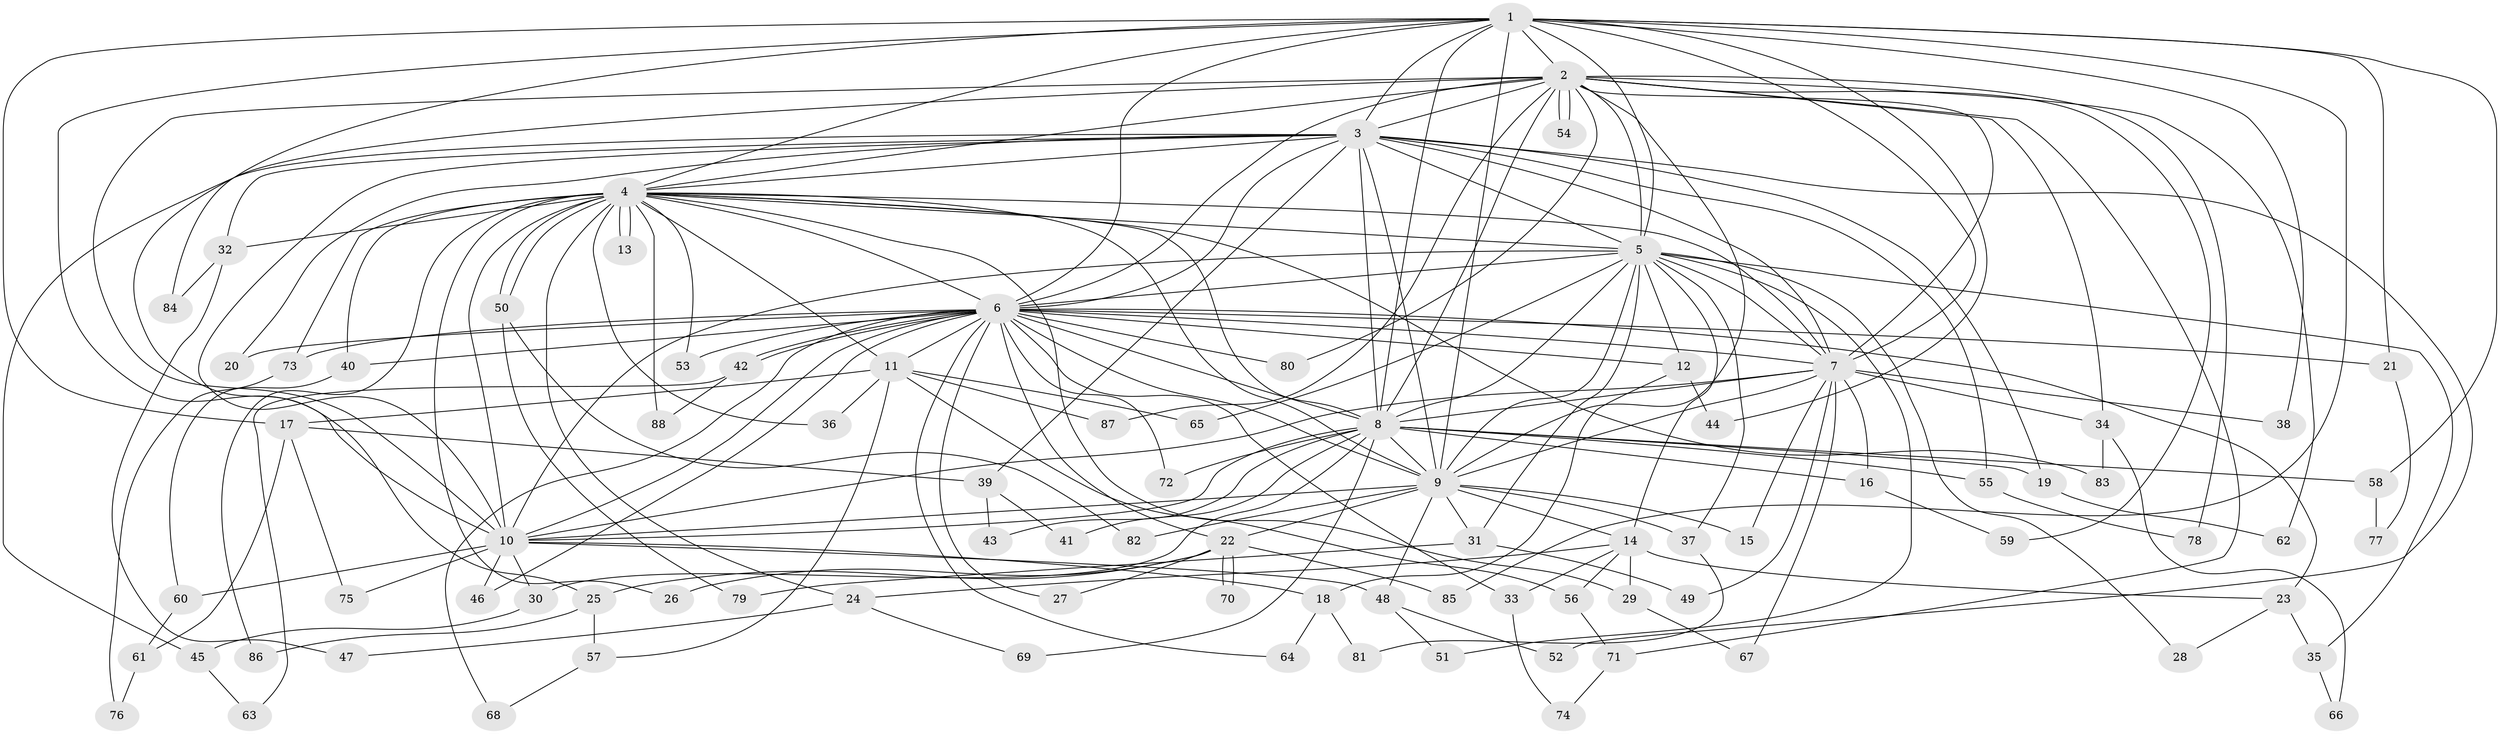 // Generated by graph-tools (version 1.1) at 2025/14/03/09/25 04:14:15]
// undirected, 88 vertices, 201 edges
graph export_dot {
graph [start="1"]
  node [color=gray90,style=filled];
  1;
  2;
  3;
  4;
  5;
  6;
  7;
  8;
  9;
  10;
  11;
  12;
  13;
  14;
  15;
  16;
  17;
  18;
  19;
  20;
  21;
  22;
  23;
  24;
  25;
  26;
  27;
  28;
  29;
  30;
  31;
  32;
  33;
  34;
  35;
  36;
  37;
  38;
  39;
  40;
  41;
  42;
  43;
  44;
  45;
  46;
  47;
  48;
  49;
  50;
  51;
  52;
  53;
  54;
  55;
  56;
  57;
  58;
  59;
  60;
  61;
  62;
  63;
  64;
  65;
  66;
  67;
  68;
  69;
  70;
  71;
  72;
  73;
  74;
  75;
  76;
  77;
  78;
  79;
  80;
  81;
  82;
  83;
  84;
  85;
  86;
  87;
  88;
  1 -- 2;
  1 -- 3;
  1 -- 4;
  1 -- 5;
  1 -- 6;
  1 -- 7;
  1 -- 8;
  1 -- 9;
  1 -- 10;
  1 -- 17;
  1 -- 21;
  1 -- 38;
  1 -- 44;
  1 -- 58;
  1 -- 84;
  1 -- 85;
  2 -- 3;
  2 -- 4;
  2 -- 5;
  2 -- 6;
  2 -- 7;
  2 -- 8;
  2 -- 9;
  2 -- 10;
  2 -- 25;
  2 -- 34;
  2 -- 54;
  2 -- 54;
  2 -- 59;
  2 -- 62;
  2 -- 71;
  2 -- 78;
  2 -- 80;
  2 -- 87;
  3 -- 4;
  3 -- 5;
  3 -- 6;
  3 -- 7;
  3 -- 8;
  3 -- 9;
  3 -- 10;
  3 -- 19;
  3 -- 20;
  3 -- 32;
  3 -- 39;
  3 -- 45;
  3 -- 52;
  3 -- 55;
  4 -- 5;
  4 -- 6;
  4 -- 7;
  4 -- 8;
  4 -- 9;
  4 -- 10;
  4 -- 11;
  4 -- 13;
  4 -- 13;
  4 -- 24;
  4 -- 26;
  4 -- 29;
  4 -- 32;
  4 -- 36;
  4 -- 40;
  4 -- 50;
  4 -- 50;
  4 -- 53;
  4 -- 73;
  4 -- 83;
  4 -- 86;
  4 -- 88;
  5 -- 6;
  5 -- 7;
  5 -- 8;
  5 -- 9;
  5 -- 10;
  5 -- 12;
  5 -- 14;
  5 -- 28;
  5 -- 31;
  5 -- 35;
  5 -- 37;
  5 -- 51;
  5 -- 65;
  6 -- 7;
  6 -- 8;
  6 -- 9;
  6 -- 10;
  6 -- 11;
  6 -- 12;
  6 -- 20;
  6 -- 21;
  6 -- 22;
  6 -- 23;
  6 -- 27;
  6 -- 33;
  6 -- 40;
  6 -- 42;
  6 -- 42;
  6 -- 46;
  6 -- 53;
  6 -- 64;
  6 -- 68;
  6 -- 72;
  6 -- 73;
  6 -- 80;
  7 -- 8;
  7 -- 9;
  7 -- 10;
  7 -- 15;
  7 -- 16;
  7 -- 34;
  7 -- 38;
  7 -- 49;
  7 -- 67;
  8 -- 9;
  8 -- 10;
  8 -- 16;
  8 -- 19;
  8 -- 30;
  8 -- 41;
  8 -- 43;
  8 -- 55;
  8 -- 58;
  8 -- 69;
  8 -- 72;
  9 -- 10;
  9 -- 14;
  9 -- 15;
  9 -- 22;
  9 -- 31;
  9 -- 37;
  9 -- 48;
  9 -- 82;
  10 -- 18;
  10 -- 30;
  10 -- 46;
  10 -- 48;
  10 -- 60;
  10 -- 75;
  11 -- 17;
  11 -- 36;
  11 -- 56;
  11 -- 57;
  11 -- 65;
  11 -- 87;
  12 -- 18;
  12 -- 44;
  14 -- 23;
  14 -- 24;
  14 -- 29;
  14 -- 33;
  14 -- 56;
  16 -- 59;
  17 -- 39;
  17 -- 61;
  17 -- 75;
  18 -- 64;
  18 -- 81;
  19 -- 62;
  21 -- 77;
  22 -- 25;
  22 -- 26;
  22 -- 27;
  22 -- 70;
  22 -- 70;
  22 -- 85;
  23 -- 28;
  23 -- 35;
  24 -- 47;
  24 -- 69;
  25 -- 57;
  25 -- 86;
  29 -- 67;
  30 -- 45;
  31 -- 49;
  31 -- 79;
  32 -- 47;
  32 -- 84;
  33 -- 74;
  34 -- 66;
  34 -- 83;
  35 -- 66;
  37 -- 81;
  39 -- 41;
  39 -- 43;
  40 -- 60;
  42 -- 63;
  42 -- 88;
  45 -- 63;
  48 -- 51;
  48 -- 52;
  50 -- 79;
  50 -- 82;
  55 -- 78;
  56 -- 71;
  57 -- 68;
  58 -- 77;
  60 -- 61;
  61 -- 76;
  71 -- 74;
  73 -- 76;
}
